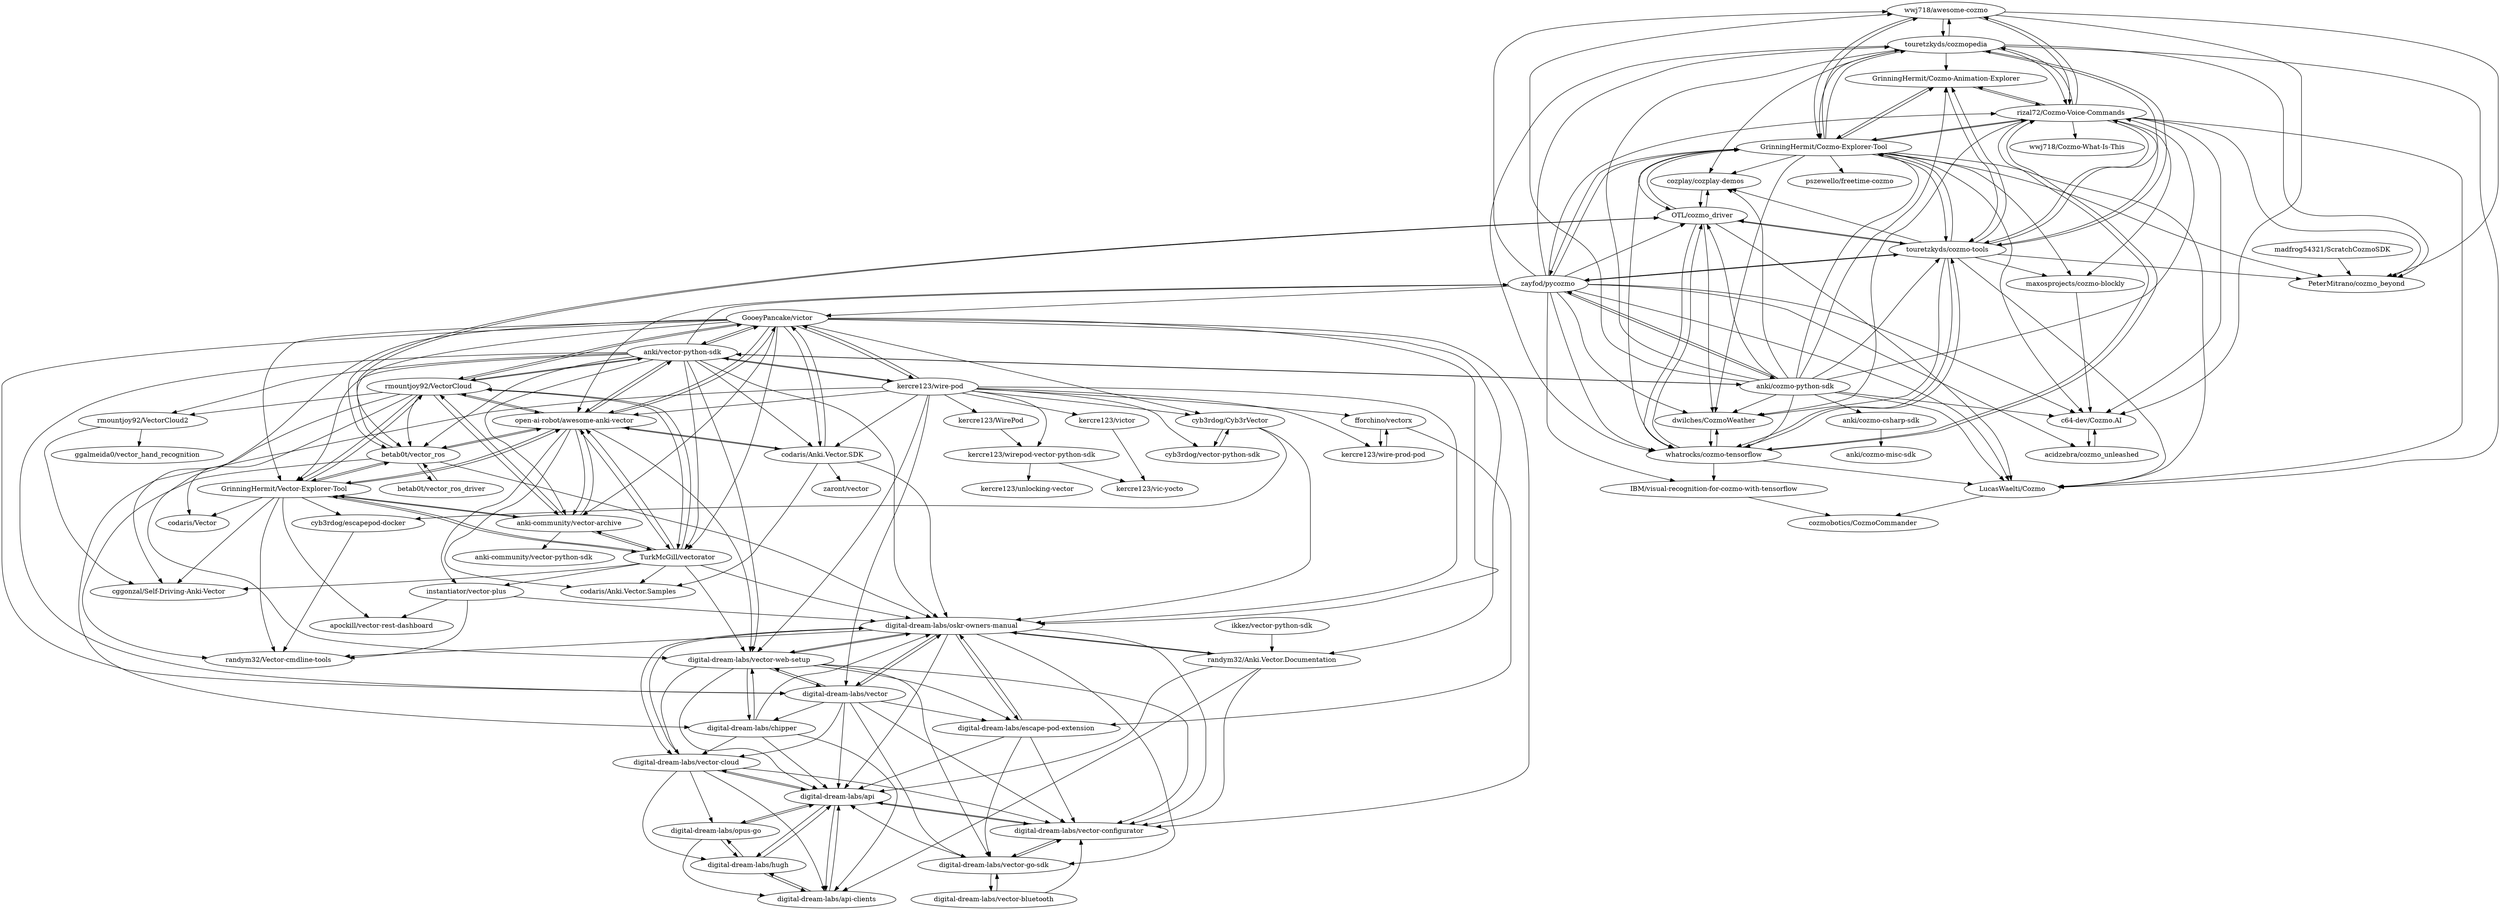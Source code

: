 digraph G {
"wwj718/awesome-cozmo" -> "touretzkyds/cozmopedia"
"wwj718/awesome-cozmo" -> "c64-dev/Cozmo.AI"
"wwj718/awesome-cozmo" -> "PeterMitrano/cozmo_beyond"
"wwj718/awesome-cozmo" -> "rizal72/Cozmo-Voice-Commands"
"wwj718/awesome-cozmo" -> "GrinningHermit/Cozmo-Explorer-Tool"
"anki/vector-python-sdk" -> "GooeyPancake/victor"
"anki/vector-python-sdk" -> "rmountjoy92/VectorCloud"
"anki/vector-python-sdk" -> "open-ai-robot/awesome-anki-vector"
"anki/vector-python-sdk" -> "GrinningHermit/Vector-Explorer-Tool"
"anki/vector-python-sdk" -> "anki-community/vector-archive"
"anki/vector-python-sdk" -> "kercre123/wire-pod"
"anki/vector-python-sdk" -> "digital-dream-labs/vector-web-setup"
"anki/vector-python-sdk" -> "anki/cozmo-python-sdk"
"anki/vector-python-sdk" -> "TurkMcGill/vectorator"
"anki/vector-python-sdk" -> "codaris/Anki.Vector.SDK"
"anki/vector-python-sdk" -> "digital-dream-labs/oskr-owners-manual"
"anki/vector-python-sdk" -> "digital-dream-labs/vector"
"anki/vector-python-sdk" -> "betab0t/vector_ros"
"anki/vector-python-sdk" -> "zayfod/pycozmo"
"anki/vector-python-sdk" -> "rmountjoy92/VectorCloud2"
"GrinningHermit/Vector-Explorer-Tool" -> "open-ai-robot/awesome-anki-vector"
"GrinningHermit/Vector-Explorer-Tool" -> "rmountjoy92/VectorCloud"
"GrinningHermit/Vector-Explorer-Tool" -> "apockill/vector-rest-dashboard"
"GrinningHermit/Vector-Explorer-Tool" -> "cggonzal/Self-Driving-Anki-Vector"
"GrinningHermit/Vector-Explorer-Tool" -> "randym32/Vector-cmdline-tools"
"GrinningHermit/Vector-Explorer-Tool" -> "betab0t/vector_ros"
"GrinningHermit/Vector-Explorer-Tool" -> "anki-community/vector-archive"
"GrinningHermit/Vector-Explorer-Tool" -> "TurkMcGill/vectorator"
"GrinningHermit/Vector-Explorer-Tool" -> "codaris/Vector"
"GrinningHermit/Vector-Explorer-Tool" -> "cyb3rdog/escapepod-docker"
"open-ai-robot/awesome-anki-vector" -> "GrinningHermit/Vector-Explorer-Tool"
"open-ai-robot/awesome-anki-vector" -> "TurkMcGill/vectorator"
"open-ai-robot/awesome-anki-vector" -> "rmountjoy92/VectorCloud"
"open-ai-robot/awesome-anki-vector" -> "anki-community/vector-archive"
"open-ai-robot/awesome-anki-vector" -> "betab0t/vector_ros"
"open-ai-robot/awesome-anki-vector" -> "anki/vector-python-sdk"
"open-ai-robot/awesome-anki-vector" -> "codaris/Anki.Vector.SDK"
"open-ai-robot/awesome-anki-vector" -> "GooeyPancake/victor"
"open-ai-robot/awesome-anki-vector" -> "instantiator/vector-plus"
"open-ai-robot/awesome-anki-vector" -> "digital-dream-labs/vector-web-setup"
"open-ai-robot/awesome-anki-vector" -> "codaris/Anki.Vector.Samples"
"rmountjoy92/VectorCloud" -> "GrinningHermit/Vector-Explorer-Tool"
"rmountjoy92/VectorCloud" -> "rmountjoy92/VectorCloud2"
"rmountjoy92/VectorCloud" -> "open-ai-robot/awesome-anki-vector"
"rmountjoy92/VectorCloud" -> "anki-community/vector-archive"
"rmountjoy92/VectorCloud" -> "TurkMcGill/vectorator"
"rmountjoy92/VectorCloud" -> "anki/vector-python-sdk"
"rmountjoy92/VectorCloud" -> "codaris/Vector"
"rmountjoy92/VectorCloud" -> "cggonzal/Self-Driving-Anki-Vector"
"rmountjoy92/VectorCloud" -> "GooeyPancake/victor"
"rmountjoy92/VectorCloud" -> "betab0t/vector_ros"
"anki-community/vector-archive" -> "anki-community/vector-python-sdk"
"anki-community/vector-archive" -> "GrinningHermit/Vector-Explorer-Tool"
"anki-community/vector-archive" -> "open-ai-robot/awesome-anki-vector"
"anki-community/vector-archive" -> "rmountjoy92/VectorCloud"
"anki-community/vector-archive" -> "TurkMcGill/vectorator"
"whatrocks/cozmo-tensorflow" -> "IBM/visual-recognition-for-cozmo-with-tensorflow"
"whatrocks/cozmo-tensorflow" -> "dwilches/CozmoWeather"
"whatrocks/cozmo-tensorflow" -> "LucasWaelti/Cozmo"
"whatrocks/cozmo-tensorflow" -> "rizal72/Cozmo-Voice-Commands"
"whatrocks/cozmo-tensorflow" -> "OTL/cozmo_driver"
"whatrocks/cozmo-tensorflow" -> "touretzkyds/cozmo-tools"
"IBM/visual-recognition-for-cozmo-with-tensorflow" -> "cozmobotics/CozmoCommander"
"TurkMcGill/vectorator" -> "open-ai-robot/awesome-anki-vector"
"TurkMcGill/vectorator" -> "instantiator/vector-plus"
"TurkMcGill/vectorator" -> "codaris/Anki.Vector.Samples"
"TurkMcGill/vectorator" -> "anki-community/vector-archive"
"TurkMcGill/vectorator" -> "digital-dream-labs/oskr-owners-manual"
"TurkMcGill/vectorator" -> "GrinningHermit/Vector-Explorer-Tool"
"TurkMcGill/vectorator" -> "cggonzal/Self-Driving-Anki-Vector"
"TurkMcGill/vectorator" -> "rmountjoy92/VectorCloud"
"TurkMcGill/vectorator" -> "digital-dream-labs/vector-web-setup"
"LucasWaelti/Cozmo" -> "cozmobotics/CozmoCommander"
"betab0t/vector_ros" -> "betab0t/vector_ros_driver"
"betab0t/vector_ros" -> "GrinningHermit/Vector-Explorer-Tool"
"betab0t/vector_ros" -> "randym32/Vector-cmdline-tools"
"betab0t/vector_ros" -> "OTL/cozmo_driver"
"betab0t/vector_ros" -> "open-ai-robot/awesome-anki-vector"
"betab0t/vector_ros" -> "digital-dream-labs/oskr-owners-manual"
"acidzebra/cozmo_unleashed" -> "c64-dev/Cozmo.AI"
"betab0t/vector_ros_driver" -> "betab0t/vector_ros"
"GooeyPancake/victor" -> "codaris/Anki.Vector.SDK"
"GooeyPancake/victor" -> "digital-dream-labs/vector-web-setup"
"GooeyPancake/victor" -> "anki/vector-python-sdk"
"GooeyPancake/victor" -> "digital-dream-labs/oskr-owners-manual"
"GooeyPancake/victor" -> "digital-dream-labs/vector"
"GooeyPancake/victor" -> "randym32/Anki.Vector.Documentation"
"GooeyPancake/victor" -> "kercre123/wire-pod"
"GooeyPancake/victor" -> "cyb3rdog/Cyb3rVector"
"GooeyPancake/victor" -> "open-ai-robot/awesome-anki-vector"
"GooeyPancake/victor" -> "GrinningHermit/Vector-Explorer-Tool"
"GooeyPancake/victor" -> "anki-community/vector-archive"
"GooeyPancake/victor" -> "rmountjoy92/VectorCloud"
"GooeyPancake/victor" -> "TurkMcGill/vectorator"
"GooeyPancake/victor" -> "betab0t/vector_ros"
"GooeyPancake/victor" -> "digital-dream-labs/vector-configurator"
"digital-dream-labs/opus-go" -> "digital-dream-labs/hugh"
"digital-dream-labs/opus-go" -> "digital-dream-labs/api-clients"
"digital-dream-labs/opus-go" -> "digital-dream-labs/api"
"digital-dream-labs/oskr-owners-manual" -> "digital-dream-labs/api"
"digital-dream-labs/oskr-owners-manual" -> "digital-dream-labs/vector-configurator"
"digital-dream-labs/oskr-owners-manual" -> "digital-dream-labs/escape-pod-extension"
"digital-dream-labs/oskr-owners-manual" -> "digital-dream-labs/vector-web-setup"
"digital-dream-labs/oskr-owners-manual" -> "digital-dream-labs/vector-cloud"
"digital-dream-labs/oskr-owners-manual" -> "digital-dream-labs/vector"
"digital-dream-labs/oskr-owners-manual" -> "digital-dream-labs/vector-go-sdk"
"digital-dream-labs/oskr-owners-manual" -> "randym32/Vector-cmdline-tools"
"digital-dream-labs/oskr-owners-manual" -> "randym32/Anki.Vector.Documentation"
"zayfod/pycozmo" -> "touretzkyds/cozmo-tools"
"zayfod/pycozmo" -> "rizal72/Cozmo-Voice-Commands"
"zayfod/pycozmo" -> "GrinningHermit/Cozmo-Explorer-Tool"
"zayfod/pycozmo" -> "touretzkyds/cozmopedia"
"zayfod/pycozmo" -> "c64-dev/Cozmo.AI"
"zayfod/pycozmo" -> "acidzebra/cozmo_unleashed"
"zayfod/pycozmo" -> "whatrocks/cozmo-tensorflow"
"zayfod/pycozmo" -> "OTL/cozmo_driver"
"zayfod/pycozmo" -> "wwj718/awesome-cozmo"
"zayfod/pycozmo" -> "anki/cozmo-python-sdk"
"zayfod/pycozmo" -> "LucasWaelti/Cozmo"
"zayfod/pycozmo" -> "GooeyPancake/victor"
"zayfod/pycozmo" -> "IBM/visual-recognition-for-cozmo-with-tensorflow"
"zayfod/pycozmo" -> "dwilches/CozmoWeather"
"zayfod/pycozmo" -> "open-ai-robot/awesome-anki-vector"
"ikkez/vector-python-sdk" -> "randym32/Anki.Vector.Documentation"
"c64-dev/Cozmo.AI" -> "acidzebra/cozmo_unleashed"
"instantiator/vector-plus" -> "apockill/vector-rest-dashboard"
"instantiator/vector-plus" -> "randym32/Vector-cmdline-tools"
"instantiator/vector-plus" -> "digital-dream-labs/oskr-owners-manual"
"rmountjoy92/VectorCloud2" -> "cggonzal/Self-Driving-Anki-Vector"
"rmountjoy92/VectorCloud2" -> "ggalmeida0/vector_hand_recognition"
"codaris/Anki.Vector.SDK" -> "codaris/Anki.Vector.Samples"
"codaris/Anki.Vector.SDK" -> "GooeyPancake/victor"
"codaris/Anki.Vector.SDK" -> "digital-dream-labs/oskr-owners-manual"
"codaris/Anki.Vector.SDK" -> "open-ai-robot/awesome-anki-vector"
"codaris/Anki.Vector.SDK" -> "zaront/vector"
"digital-dream-labs/vector-web-setup" -> "digital-dream-labs/oskr-owners-manual"
"digital-dream-labs/vector-web-setup" -> "digital-dream-labs/vector"
"digital-dream-labs/vector-web-setup" -> "digital-dream-labs/vector-cloud"
"digital-dream-labs/vector-web-setup" -> "digital-dream-labs/escape-pod-extension"
"digital-dream-labs/vector-web-setup" -> "digital-dream-labs/vector-configurator"
"digital-dream-labs/vector-web-setup" -> "digital-dream-labs/vector-go-sdk"
"digital-dream-labs/vector-web-setup" -> "digital-dream-labs/api"
"digital-dream-labs/vector-web-setup" -> "digital-dream-labs/chipper"
"digital-dream-labs/api" -> "digital-dream-labs/api-clients"
"digital-dream-labs/api" -> "digital-dream-labs/hugh"
"digital-dream-labs/api" -> "digital-dream-labs/vector-configurator"
"digital-dream-labs/api" -> "digital-dream-labs/opus-go"
"digital-dream-labs/api" -> "digital-dream-labs/vector-cloud"
"digital-dream-labs/hugh" -> "digital-dream-labs/api-clients"
"digital-dream-labs/hugh" -> "digital-dream-labs/opus-go"
"digital-dream-labs/hugh" -> "digital-dream-labs/api"
"cyb3rdog/Cyb3rVector" -> "cyb3rdog/escapepod-docker"
"cyb3rdog/Cyb3rVector" -> "digital-dream-labs/oskr-owners-manual"
"cyb3rdog/Cyb3rVector" -> "cyb3rdog/vector-python-sdk"
"cyb3rdog/escapepod-docker" -> "randym32/Vector-cmdline-tools"
"digital-dream-labs/chipper" -> "digital-dream-labs/vector-cloud"
"digital-dream-labs/chipper" -> "digital-dream-labs/oskr-owners-manual"
"digital-dream-labs/chipper" -> "digital-dream-labs/api-clients"
"digital-dream-labs/chipper" -> "digital-dream-labs/api"
"digital-dream-labs/chipper" -> "digital-dream-labs/vector-web-setup"
"digital-dream-labs/vector-bluetooth" -> "digital-dream-labs/vector-configurator"
"digital-dream-labs/vector-bluetooth" -> "digital-dream-labs/vector-go-sdk"
"digital-dream-labs/vector" -> "digital-dream-labs/oskr-owners-manual"
"digital-dream-labs/vector" -> "digital-dream-labs/vector-web-setup"
"digital-dream-labs/vector" -> "digital-dream-labs/vector-configurator"
"digital-dream-labs/vector" -> "digital-dream-labs/vector-cloud"
"digital-dream-labs/vector" -> "digital-dream-labs/escape-pod-extension"
"digital-dream-labs/vector" -> "digital-dream-labs/chipper"
"digital-dream-labs/vector" -> "digital-dream-labs/api"
"digital-dream-labs/vector" -> "digital-dream-labs/vector-go-sdk"
"digital-dream-labs/vector-go-sdk" -> "digital-dream-labs/vector-configurator"
"digital-dream-labs/vector-go-sdk" -> "digital-dream-labs/api"
"digital-dream-labs/vector-go-sdk" -> "digital-dream-labs/vector-bluetooth"
"digital-dream-labs/vector-configurator" -> "digital-dream-labs/vector-go-sdk"
"digital-dream-labs/vector-configurator" -> "digital-dream-labs/api"
"randym32/Anki.Vector.Documentation" -> "digital-dream-labs/api"
"randym32/Anki.Vector.Documentation" -> "digital-dream-labs/oskr-owners-manual"
"randym32/Anki.Vector.Documentation" -> "digital-dream-labs/vector-configurator"
"randym32/Anki.Vector.Documentation" -> "digital-dream-labs/api-clients"
"digital-dream-labs/vector-cloud" -> "digital-dream-labs/api"
"digital-dream-labs/vector-cloud" -> "digital-dream-labs/oskr-owners-manual"
"digital-dream-labs/vector-cloud" -> "digital-dream-labs/vector-configurator"
"digital-dream-labs/vector-cloud" -> "digital-dream-labs/api-clients"
"digital-dream-labs/vector-cloud" -> "digital-dream-labs/opus-go"
"digital-dream-labs/vector-cloud" -> "digital-dream-labs/hugh"
"digital-dream-labs/api-clients" -> "digital-dream-labs/api"
"digital-dream-labs/api-clients" -> "digital-dream-labs/hugh"
"digital-dream-labs/escape-pod-extension" -> "digital-dream-labs/oskr-owners-manual"
"digital-dream-labs/escape-pod-extension" -> "digital-dream-labs/api"
"digital-dream-labs/escape-pod-extension" -> "digital-dream-labs/vector-configurator"
"digital-dream-labs/escape-pod-extension" -> "digital-dream-labs/vector-go-sdk"
"cyb3rdog/vector-python-sdk" -> "cyb3rdog/Cyb3rVector"
"kercre123/wire-pod" -> "GooeyPancake/victor"
"kercre123/wire-pod" -> "fforchino/vectorx"
"kercre123/wire-pod" -> "kercre123/wire-prod-pod"
"kercre123/wire-pod" -> "anki/vector-python-sdk"
"kercre123/wire-pod" -> "kercre123/WirePod"
"kercre123/wire-pod" -> "kercre123/wirepod-vector-python-sdk"
"kercre123/wire-pod" -> "digital-dream-labs/vector-web-setup"
"kercre123/wire-pod" -> "digital-dream-labs/chipper"
"kercre123/wire-pod" -> "digital-dream-labs/vector"
"kercre123/wire-pod" -> "cyb3rdog/Cyb3rVector"
"kercre123/wire-pod" -> "kercre123/victor"
"kercre123/wire-pod" -> "codaris/Anki.Vector.SDK"
"kercre123/wire-pod" -> "open-ai-robot/awesome-anki-vector"
"kercre123/wire-pod" -> "cyb3rdog/vector-python-sdk"
"kercre123/wire-pod" -> "digital-dream-labs/oskr-owners-manual"
"fforchino/vectorx" -> "kercre123/wire-prod-pod"
"fforchino/vectorx" -> "digital-dream-labs/escape-pod-extension"
"kercre123/wire-prod-pod" -> "fforchino/vectorx"
"kercre123/wirepod-vector-python-sdk" -> "kercre123/vic-yocto"
"kercre123/wirepod-vector-python-sdk" -> "kercre123/unlocking-vector"
"OTL/cozmo_driver" -> "touretzkyds/cozmo-tools"
"OTL/cozmo_driver" -> "whatrocks/cozmo-tensorflow"
"OTL/cozmo_driver" -> "dwilches/CozmoWeather"
"OTL/cozmo_driver" -> "cozplay/cozplay-demos"
"OTL/cozmo_driver" -> "LucasWaelti/Cozmo"
"OTL/cozmo_driver" -> "GrinningHermit/Cozmo-Explorer-Tool"
"OTL/cozmo_driver" -> "betab0t/vector_ros"
"anki/cozmo-python-sdk" -> "touretzkyds/cozmo-tools"
"anki/cozmo-python-sdk" -> "zayfod/pycozmo"
"anki/cozmo-python-sdk" -> "GrinningHermit/Cozmo-Explorer-Tool"
"anki/cozmo-python-sdk" -> "touretzkyds/cozmopedia"
"anki/cozmo-python-sdk" -> "anki/vector-python-sdk"
"anki/cozmo-python-sdk" -> "rizal72/Cozmo-Voice-Commands"
"anki/cozmo-python-sdk" -> "OTL/cozmo_driver"
"anki/cozmo-python-sdk" -> "wwj718/awesome-cozmo"
"anki/cozmo-python-sdk" -> "whatrocks/cozmo-tensorflow"
"anki/cozmo-python-sdk" -> "cozplay/cozplay-demos"
"anki/cozmo-python-sdk" -> "c64-dev/Cozmo.AI"
"anki/cozmo-python-sdk" -> "GrinningHermit/Cozmo-Animation-Explorer"
"anki/cozmo-python-sdk" -> "dwilches/CozmoWeather"
"anki/cozmo-python-sdk" -> "LucasWaelti/Cozmo"
"anki/cozmo-python-sdk" -> "anki/cozmo-csharp-sdk"
"GrinningHermit/Cozmo-Animation-Explorer" -> "rizal72/Cozmo-Voice-Commands"
"GrinningHermit/Cozmo-Animation-Explorer" -> "GrinningHermit/Cozmo-Explorer-Tool"
"GrinningHermit/Cozmo-Animation-Explorer" -> "touretzkyds/cozmo-tools"
"dwilches/CozmoWeather" -> "whatrocks/cozmo-tensorflow"
"rizal72/Cozmo-Voice-Commands" -> "touretzkyds/cozmopedia"
"rizal72/Cozmo-Voice-Commands" -> "GrinningHermit/Cozmo-Explorer-Tool"
"rizal72/Cozmo-Voice-Commands" -> "touretzkyds/cozmo-tools"
"rizal72/Cozmo-Voice-Commands" -> "GrinningHermit/Cozmo-Animation-Explorer"
"rizal72/Cozmo-Voice-Commands" -> "dwilches/CozmoWeather"
"rizal72/Cozmo-Voice-Commands" -> "whatrocks/cozmo-tensorflow"
"rizal72/Cozmo-Voice-Commands" -> "LucasWaelti/Cozmo"
"rizal72/Cozmo-Voice-Commands" -> "c64-dev/Cozmo.AI"
"rizal72/Cozmo-Voice-Commands" -> "PeterMitrano/cozmo_beyond"
"rizal72/Cozmo-Voice-Commands" -> "wwj718/Cozmo-What-Is-This"
"rizal72/Cozmo-Voice-Commands" -> "maxosprojects/cozmo-blockly"
"rizal72/Cozmo-Voice-Commands" -> "wwj718/awesome-cozmo"
"touretzkyds/cozmopedia" -> "rizal72/Cozmo-Voice-Commands"
"touretzkyds/cozmopedia" -> "touretzkyds/cozmo-tools"
"touretzkyds/cozmopedia" -> "GrinningHermit/Cozmo-Explorer-Tool"
"touretzkyds/cozmopedia" -> "LucasWaelti/Cozmo"
"touretzkyds/cozmopedia" -> "wwj718/awesome-cozmo"
"touretzkyds/cozmopedia" -> "cozplay/cozplay-demos"
"touretzkyds/cozmopedia" -> "PeterMitrano/cozmo_beyond"
"touretzkyds/cozmopedia" -> "whatrocks/cozmo-tensorflow"
"touretzkyds/cozmopedia" -> "GrinningHermit/Cozmo-Animation-Explorer"
"touretzkyds/cozmo-tools" -> "GrinningHermit/Cozmo-Explorer-Tool"
"touretzkyds/cozmo-tools" -> "touretzkyds/cozmopedia"
"touretzkyds/cozmo-tools" -> "rizal72/Cozmo-Voice-Commands"
"touretzkyds/cozmo-tools" -> "OTL/cozmo_driver"
"touretzkyds/cozmo-tools" -> "GrinningHermit/Cozmo-Animation-Explorer"
"touretzkyds/cozmo-tools" -> "LucasWaelti/Cozmo"
"touretzkyds/cozmo-tools" -> "whatrocks/cozmo-tensorflow"
"touretzkyds/cozmo-tools" -> "cozplay/cozplay-demos"
"touretzkyds/cozmo-tools" -> "dwilches/CozmoWeather"
"touretzkyds/cozmo-tools" -> "zayfod/pycozmo"
"touretzkyds/cozmo-tools" -> "maxosprojects/cozmo-blockly"
"touretzkyds/cozmo-tools" -> "PeterMitrano/cozmo_beyond"
"kercre123/WirePod" -> "kercre123/wirepod-vector-python-sdk"
"cozplay/cozplay-demos" -> "OTL/cozmo_driver"
"madfrog54321/ScratchCozmoSDK" -> "PeterMitrano/cozmo_beyond"
"kercre123/victor" -> "kercre123/vic-yocto"
"maxosprojects/cozmo-blockly" -> "c64-dev/Cozmo.AI"
"GrinningHermit/Cozmo-Explorer-Tool" -> "touretzkyds/cozmo-tools"
"GrinningHermit/Cozmo-Explorer-Tool" -> "rizal72/Cozmo-Voice-Commands"
"GrinningHermit/Cozmo-Explorer-Tool" -> "touretzkyds/cozmopedia"
"GrinningHermit/Cozmo-Explorer-Tool" -> "GrinningHermit/Cozmo-Animation-Explorer"
"GrinningHermit/Cozmo-Explorer-Tool" -> "maxosprojects/cozmo-blockly"
"GrinningHermit/Cozmo-Explorer-Tool" -> "PeterMitrano/cozmo_beyond"
"GrinningHermit/Cozmo-Explorer-Tool" -> "OTL/cozmo_driver"
"GrinningHermit/Cozmo-Explorer-Tool" -> "whatrocks/cozmo-tensorflow"
"GrinningHermit/Cozmo-Explorer-Tool" -> "dwilches/CozmoWeather"
"GrinningHermit/Cozmo-Explorer-Tool" -> "c64-dev/Cozmo.AI"
"GrinningHermit/Cozmo-Explorer-Tool" -> "wwj718/awesome-cozmo"
"GrinningHermit/Cozmo-Explorer-Tool" -> "cozplay/cozplay-demos"
"GrinningHermit/Cozmo-Explorer-Tool" -> "LucasWaelti/Cozmo"
"GrinningHermit/Cozmo-Explorer-Tool" -> "zayfod/pycozmo"
"GrinningHermit/Cozmo-Explorer-Tool" -> "pszewello/freetime-cozmo"
"anki/cozmo-csharp-sdk" -> "anki/cozmo-misc-sdk"
"wwj718/awesome-cozmo" ["l"="0.972,47.205"]
"touretzkyds/cozmopedia" ["l"="0.96,47.223"]
"c64-dev/Cozmo.AI" ["l"="0.987,47.199"]
"PeterMitrano/cozmo_beyond" ["l"="0.945,47.216"]
"rizal72/Cozmo-Voice-Commands" ["l"="0.965,47.213"]
"GrinningHermit/Cozmo-Explorer-Tool" ["l"="0.978,47.215"]
"anki/vector-python-sdk" ["l"="1.059,47.231"]
"GooeyPancake/victor" ["l"="1.08,47.235"]
"rmountjoy92/VectorCloud" ["l"="1.053,47.253"]
"open-ai-robot/awesome-anki-vector" ["l"="1.067,47.244"]
"GrinningHermit/Vector-Explorer-Tool" ["l"="1.06,47.259"]
"anki-community/vector-archive" ["l"="1.074,47.261"]
"kercre123/wire-pod" ["l"="1.118,47.234"]
"digital-dream-labs/vector-web-setup" ["l"="1.087,47.219"]
"anki/cozmo-python-sdk" ["l"="1.001,47.21"]
"TurkMcGill/vectorator" ["l"="1.079,47.25"]
"codaris/Anki.Vector.SDK" ["l"="1.096,47.246"]
"digital-dream-labs/oskr-owners-manual" ["l"="1.091,47.227"]
"digital-dream-labs/vector" ["l"="1.104,47.222"]
"betab0t/vector_ros" ["l"="1.04,47.243"]
"zayfod/pycozmo" ["l"="1.006,47.224"]
"rmountjoy92/VectorCloud2" ["l"="1.057,47.272"]
"apockill/vector-rest-dashboard" ["l"="1.036,47.26"]
"cggonzal/Self-Driving-Anki-Vector" ["l"="1.05,47.265"]
"randym32/Vector-cmdline-tools" ["l"="1.07,47.253"]
"codaris/Vector" ["l"="1.04,47.274"]
"cyb3rdog/escapepod-docker" ["l"="1.09,47.269"]
"instantiator/vector-plus" ["l"="1.055,47.244"]
"codaris/Anki.Vector.Samples" ["l"="1.094,47.259"]
"anki-community/vector-python-sdk" ["l"="1.082,47.283"]
"whatrocks/cozmo-tensorflow" ["l"="0.984,47.23"]
"IBM/visual-recognition-for-cozmo-with-tensorflow" ["l"="0.984,47.248"]
"dwilches/CozmoWeather" ["l"="0.989,47.222"]
"LucasWaelti/Cozmo" ["l"="0.971,47.231"]
"OTL/cozmo_driver" ["l"="0.998,47.234"]
"touretzkyds/cozmo-tools" ["l"="0.974,47.223"]
"cozmobotics/CozmoCommander" ["l"="0.961,47.249"]
"betab0t/vector_ros_driver" ["l"="1.021,47.254"]
"acidzebra/cozmo_unleashed" ["l"="1.006,47.194"]
"randym32/Anki.Vector.Documentation" ["l"="1.082,47.206"]
"cyb3rdog/Cyb3rVector" ["l"="1.111,47.251"]
"digital-dream-labs/vector-configurator" ["l"="1.103,47.213"]
"digital-dream-labs/opus-go" ["l"="1.107,47.188"]
"digital-dream-labs/hugh" ["l"="1.116,47.193"]
"digital-dream-labs/api-clients" ["l"="1.097,47.194"]
"digital-dream-labs/api" ["l"="1.101,47.202"]
"digital-dream-labs/escape-pod-extension" ["l"="1.118,47.218"]
"digital-dream-labs/vector-cloud" ["l"="1.109,47.206"]
"digital-dream-labs/vector-go-sdk" ["l"="1.117,47.21"]
"ikkez/vector-python-sdk" ["l"="1.079,47.18"]
"ggalmeida0/vector_hand_recognition" ["l"="1.055,47.292"]
"zaront/vector" ["l"="1.117,47.266"]
"digital-dream-labs/chipper" ["l"="1.094,47.209"]
"cyb3rdog/vector-python-sdk" ["l"="1.131,47.254"]
"digital-dream-labs/vector-bluetooth" ["l"="1.128,47.202"]
"fforchino/vectorx" ["l"="1.147,47.218"]
"kercre123/wire-prod-pod" ["l"="1.164,47.223"]
"kercre123/WirePod" ["l"="1.157,47.239"]
"kercre123/wirepod-vector-python-sdk" ["l"="1.172,47.245"]
"kercre123/victor" ["l"="1.155,47.256"]
"kercre123/vic-yocto" ["l"="1.179,47.259"]
"kercre123/unlocking-vector" ["l"="1.199,47.246"]
"cozplay/cozplay-demos" ["l"="0.975,47.237"]
"GrinningHermit/Cozmo-Animation-Explorer" ["l"="0.957,47.207"]
"anki/cozmo-csharp-sdk" ["l"="0.998,47.18"]
"wwj718/Cozmo-What-Is-This" ["l"="0.94,47.198"]
"maxosprojects/cozmo-blockly" ["l"="0.964,47.196"]
"madfrog54321/ScratchCozmoSDK" ["l"="0.916,47.217"]
"pszewello/freetime-cozmo" ["l"="0.941,47.206"]
"anki/cozmo-misc-sdk" ["l"="0.995,47.163"]
}